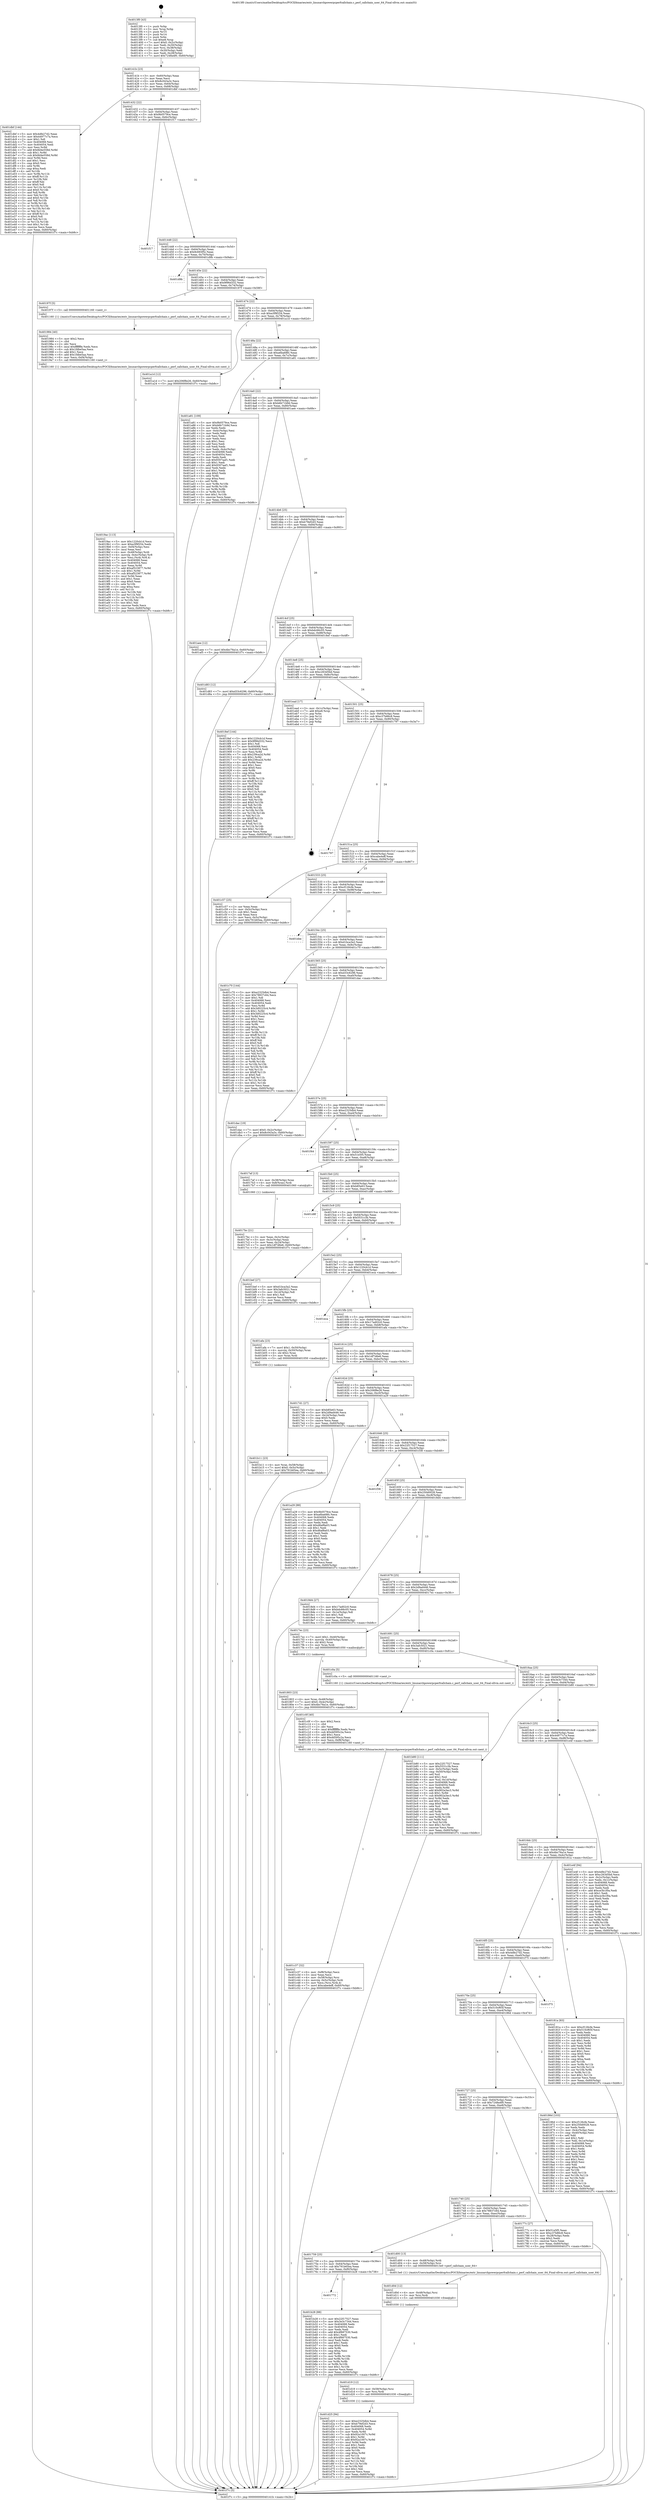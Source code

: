 digraph "0x4013f0" {
  label = "0x4013f0 (/mnt/c/Users/mathe/Desktop/tcc/POCII/binaries/extr_linuxarchpowerpcperfcallchain.c_perf_callchain_user_64_Final-ollvm.out::main(0))"
  labelloc = "t"
  node[shape=record]

  Entry [label="",width=0.3,height=0.3,shape=circle,fillcolor=black,style=filled]
  "0x40141b" [label="{
     0x40141b [23]\l
     | [instrs]\l
     &nbsp;&nbsp;0x40141b \<+3\>: mov -0x60(%rbp),%eax\l
     &nbsp;&nbsp;0x40141e \<+2\>: mov %eax,%ecx\l
     &nbsp;&nbsp;0x401420 \<+6\>: sub $0x8c043a3c,%ecx\l
     &nbsp;&nbsp;0x401426 \<+3\>: mov %eax,-0x64(%rbp)\l
     &nbsp;&nbsp;0x401429 \<+3\>: mov %ecx,-0x68(%rbp)\l
     &nbsp;&nbsp;0x40142c \<+6\>: je 0000000000401dbf \<main+0x9cf\>\l
  }"]
  "0x401dbf" [label="{
     0x401dbf [144]\l
     | [instrs]\l
     &nbsp;&nbsp;0x401dbf \<+5\>: mov $0x4dfe27d2,%eax\l
     &nbsp;&nbsp;0x401dc4 \<+5\>: mov $0x44977c7a,%ecx\l
     &nbsp;&nbsp;0x401dc9 \<+2\>: mov $0x1,%dl\l
     &nbsp;&nbsp;0x401dcb \<+7\>: mov 0x404068,%esi\l
     &nbsp;&nbsp;0x401dd2 \<+7\>: mov 0x404054,%edi\l
     &nbsp;&nbsp;0x401dd9 \<+3\>: mov %esi,%r8d\l
     &nbsp;&nbsp;0x401ddc \<+7\>: add $0x8d4e558d,%r8d\l
     &nbsp;&nbsp;0x401de3 \<+4\>: sub $0x1,%r8d\l
     &nbsp;&nbsp;0x401de7 \<+7\>: sub $0x8d4e558d,%r8d\l
     &nbsp;&nbsp;0x401dee \<+4\>: imul %r8d,%esi\l
     &nbsp;&nbsp;0x401df2 \<+3\>: and $0x1,%esi\l
     &nbsp;&nbsp;0x401df5 \<+3\>: cmp $0x0,%esi\l
     &nbsp;&nbsp;0x401df8 \<+4\>: sete %r9b\l
     &nbsp;&nbsp;0x401dfc \<+3\>: cmp $0xa,%edi\l
     &nbsp;&nbsp;0x401dff \<+4\>: setl %r10b\l
     &nbsp;&nbsp;0x401e03 \<+3\>: mov %r9b,%r11b\l
     &nbsp;&nbsp;0x401e06 \<+4\>: xor $0xff,%r11b\l
     &nbsp;&nbsp;0x401e0a \<+3\>: mov %r10b,%bl\l
     &nbsp;&nbsp;0x401e0d \<+3\>: xor $0xff,%bl\l
     &nbsp;&nbsp;0x401e10 \<+3\>: xor $0x0,%dl\l
     &nbsp;&nbsp;0x401e13 \<+3\>: mov %r11b,%r14b\l
     &nbsp;&nbsp;0x401e16 \<+4\>: and $0x0,%r14b\l
     &nbsp;&nbsp;0x401e1a \<+3\>: and %dl,%r9b\l
     &nbsp;&nbsp;0x401e1d \<+3\>: mov %bl,%r15b\l
     &nbsp;&nbsp;0x401e20 \<+4\>: and $0x0,%r15b\l
     &nbsp;&nbsp;0x401e24 \<+3\>: and %dl,%r10b\l
     &nbsp;&nbsp;0x401e27 \<+3\>: or %r9b,%r14b\l
     &nbsp;&nbsp;0x401e2a \<+3\>: or %r10b,%r15b\l
     &nbsp;&nbsp;0x401e2d \<+3\>: xor %r15b,%r14b\l
     &nbsp;&nbsp;0x401e30 \<+3\>: or %bl,%r11b\l
     &nbsp;&nbsp;0x401e33 \<+4\>: xor $0xff,%r11b\l
     &nbsp;&nbsp;0x401e37 \<+3\>: or $0x0,%dl\l
     &nbsp;&nbsp;0x401e3a \<+3\>: and %dl,%r11b\l
     &nbsp;&nbsp;0x401e3d \<+3\>: or %r11b,%r14b\l
     &nbsp;&nbsp;0x401e40 \<+4\>: test $0x1,%r14b\l
     &nbsp;&nbsp;0x401e44 \<+3\>: cmovne %ecx,%eax\l
     &nbsp;&nbsp;0x401e47 \<+3\>: mov %eax,-0x60(%rbp)\l
     &nbsp;&nbsp;0x401e4a \<+5\>: jmp 0000000000401f7c \<main+0xb8c\>\l
  }"]
  "0x401432" [label="{
     0x401432 [22]\l
     | [instrs]\l
     &nbsp;&nbsp;0x401432 \<+5\>: jmp 0000000000401437 \<main+0x47\>\l
     &nbsp;&nbsp;0x401437 \<+3\>: mov -0x64(%rbp),%eax\l
     &nbsp;&nbsp;0x40143a \<+5\>: sub $0x9b0579ce,%eax\l
     &nbsp;&nbsp;0x40143f \<+3\>: mov %eax,-0x6c(%rbp)\l
     &nbsp;&nbsp;0x401442 \<+6\>: je 0000000000401f17 \<main+0xb27\>\l
  }"]
  Exit [label="",width=0.3,height=0.3,shape=circle,fillcolor=black,style=filled,peripheries=2]
  "0x401f17" [label="{
     0x401f17\l
  }", style=dashed]
  "0x401448" [label="{
     0x401448 [22]\l
     | [instrs]\l
     &nbsp;&nbsp;0x401448 \<+5\>: jmp 000000000040144d \<main+0x5d\>\l
     &nbsp;&nbsp;0x40144d \<+3\>: mov -0x64(%rbp),%eax\l
     &nbsp;&nbsp;0x401450 \<+5\>: sub $0x9c693f5c,%eax\l
     &nbsp;&nbsp;0x401455 \<+3\>: mov %eax,-0x70(%rbp)\l
     &nbsp;&nbsp;0x401458 \<+6\>: je 0000000000401d9b \<main+0x9ab\>\l
  }"]
  "0x401d25" [label="{
     0x401d25 [94]\l
     | [instrs]\l
     &nbsp;&nbsp;0x401d25 \<+5\>: mov $0xe2325db4,%eax\l
     &nbsp;&nbsp;0x401d2a \<+5\>: mov $0xb79ef2d3,%ecx\l
     &nbsp;&nbsp;0x401d2f \<+7\>: mov 0x404068,%edx\l
     &nbsp;&nbsp;0x401d36 \<+8\>: mov 0x404054,%r8d\l
     &nbsp;&nbsp;0x401d3e \<+3\>: mov %edx,%r9d\l
     &nbsp;&nbsp;0x401d41 \<+7\>: sub $0x92a1007c,%r9d\l
     &nbsp;&nbsp;0x401d48 \<+4\>: sub $0x1,%r9d\l
     &nbsp;&nbsp;0x401d4c \<+7\>: add $0x92a1007c,%r9d\l
     &nbsp;&nbsp;0x401d53 \<+4\>: imul %r9d,%edx\l
     &nbsp;&nbsp;0x401d57 \<+3\>: and $0x1,%edx\l
     &nbsp;&nbsp;0x401d5a \<+3\>: cmp $0x0,%edx\l
     &nbsp;&nbsp;0x401d5d \<+4\>: sete %r10b\l
     &nbsp;&nbsp;0x401d61 \<+4\>: cmp $0xa,%r8d\l
     &nbsp;&nbsp;0x401d65 \<+4\>: setl %r11b\l
     &nbsp;&nbsp;0x401d69 \<+3\>: mov %r10b,%bl\l
     &nbsp;&nbsp;0x401d6c \<+3\>: and %r11b,%bl\l
     &nbsp;&nbsp;0x401d6f \<+3\>: xor %r11b,%r10b\l
     &nbsp;&nbsp;0x401d72 \<+3\>: or %r10b,%bl\l
     &nbsp;&nbsp;0x401d75 \<+3\>: test $0x1,%bl\l
     &nbsp;&nbsp;0x401d78 \<+3\>: cmovne %ecx,%eax\l
     &nbsp;&nbsp;0x401d7b \<+3\>: mov %eax,-0x60(%rbp)\l
     &nbsp;&nbsp;0x401d7e \<+5\>: jmp 0000000000401f7c \<main+0xb8c\>\l
  }"]
  "0x401d9b" [label="{
     0x401d9b\l
  }", style=dashed]
  "0x40145e" [label="{
     0x40145e [22]\l
     | [instrs]\l
     &nbsp;&nbsp;0x40145e \<+5\>: jmp 0000000000401463 \<main+0x73\>\l
     &nbsp;&nbsp;0x401463 \<+3\>: mov -0x64(%rbp),%eax\l
     &nbsp;&nbsp;0x401466 \<+5\>: sub $0x9f96d332,%eax\l
     &nbsp;&nbsp;0x40146b \<+3\>: mov %eax,-0x74(%rbp)\l
     &nbsp;&nbsp;0x40146e \<+6\>: je 000000000040197f \<main+0x58f\>\l
  }"]
  "0x401d19" [label="{
     0x401d19 [12]\l
     | [instrs]\l
     &nbsp;&nbsp;0x401d19 \<+4\>: mov -0x58(%rbp),%rsi\l
     &nbsp;&nbsp;0x401d1d \<+3\>: mov %rsi,%rdi\l
     &nbsp;&nbsp;0x401d20 \<+5\>: call 0000000000401030 \<free@plt\>\l
     | [calls]\l
     &nbsp;&nbsp;0x401030 \{1\} (unknown)\l
  }"]
  "0x40197f" [label="{
     0x40197f [5]\l
     | [instrs]\l
     &nbsp;&nbsp;0x40197f \<+5\>: call 0000000000401160 \<next_i\>\l
     | [calls]\l
     &nbsp;&nbsp;0x401160 \{1\} (/mnt/c/Users/mathe/Desktop/tcc/POCII/binaries/extr_linuxarchpowerpcperfcallchain.c_perf_callchain_user_64_Final-ollvm.out::next_i)\l
  }"]
  "0x401474" [label="{
     0x401474 [22]\l
     | [instrs]\l
     &nbsp;&nbsp;0x401474 \<+5\>: jmp 0000000000401479 \<main+0x89\>\l
     &nbsp;&nbsp;0x401479 \<+3\>: mov -0x64(%rbp),%eax\l
     &nbsp;&nbsp;0x40147c \<+5\>: sub $0xa3f9f254,%eax\l
     &nbsp;&nbsp;0x401481 \<+3\>: mov %eax,-0x78(%rbp)\l
     &nbsp;&nbsp;0x401484 \<+6\>: je 0000000000401a1d \<main+0x62d\>\l
  }"]
  "0x401d0d" [label="{
     0x401d0d [12]\l
     | [instrs]\l
     &nbsp;&nbsp;0x401d0d \<+4\>: mov -0x48(%rbp),%rsi\l
     &nbsp;&nbsp;0x401d11 \<+3\>: mov %rsi,%rdi\l
     &nbsp;&nbsp;0x401d14 \<+5\>: call 0000000000401030 \<free@plt\>\l
     | [calls]\l
     &nbsp;&nbsp;0x401030 \{1\} (unknown)\l
  }"]
  "0x401a1d" [label="{
     0x401a1d [12]\l
     | [instrs]\l
     &nbsp;&nbsp;0x401a1d \<+7\>: movl $0x206f8e26,-0x60(%rbp)\l
     &nbsp;&nbsp;0x401a24 \<+5\>: jmp 0000000000401f7c \<main+0xb8c\>\l
  }"]
  "0x40148a" [label="{
     0x40148a [22]\l
     | [instrs]\l
     &nbsp;&nbsp;0x40148a \<+5\>: jmp 000000000040148f \<main+0x9f\>\l
     &nbsp;&nbsp;0x40148f \<+3\>: mov -0x64(%rbp),%eax\l
     &nbsp;&nbsp;0x401492 \<+5\>: sub $0xa6ba68fc,%eax\l
     &nbsp;&nbsp;0x401497 \<+3\>: mov %eax,-0x7c(%rbp)\l
     &nbsp;&nbsp;0x40149a \<+6\>: je 0000000000401a81 \<main+0x691\>\l
  }"]
  "0x401c37" [label="{
     0x401c37 [32]\l
     | [instrs]\l
     &nbsp;&nbsp;0x401c37 \<+6\>: mov -0xf8(%rbp),%ecx\l
     &nbsp;&nbsp;0x401c3d \<+3\>: imul %eax,%ecx\l
     &nbsp;&nbsp;0x401c40 \<+4\>: mov -0x58(%rbp),%rsi\l
     &nbsp;&nbsp;0x401c44 \<+4\>: movslq -0x5c(%rbp),%rdi\l
     &nbsp;&nbsp;0x401c48 \<+3\>: mov %ecx,(%rsi,%rdi,4)\l
     &nbsp;&nbsp;0x401c4b \<+7\>: movl $0xcabe4eff,-0x60(%rbp)\l
     &nbsp;&nbsp;0x401c52 \<+5\>: jmp 0000000000401f7c \<main+0xb8c\>\l
  }"]
  "0x401a81" [label="{
     0x401a81 [109]\l
     | [instrs]\l
     &nbsp;&nbsp;0x401a81 \<+5\>: mov $0x9b0579ce,%eax\l
     &nbsp;&nbsp;0x401a86 \<+5\>: mov $0xb6b71b9d,%ecx\l
     &nbsp;&nbsp;0x401a8b \<+2\>: xor %edx,%edx\l
     &nbsp;&nbsp;0x401a8d \<+3\>: mov -0x4c(%rbp),%esi\l
     &nbsp;&nbsp;0x401a90 \<+2\>: mov %edx,%edi\l
     &nbsp;&nbsp;0x401a92 \<+2\>: sub %esi,%edi\l
     &nbsp;&nbsp;0x401a94 \<+2\>: mov %edx,%esi\l
     &nbsp;&nbsp;0x401a96 \<+3\>: sub $0x1,%esi\l
     &nbsp;&nbsp;0x401a99 \<+2\>: add %esi,%edi\l
     &nbsp;&nbsp;0x401a9b \<+2\>: sub %edi,%edx\l
     &nbsp;&nbsp;0x401a9d \<+3\>: mov %edx,-0x4c(%rbp)\l
     &nbsp;&nbsp;0x401aa0 \<+7\>: mov 0x404068,%edx\l
     &nbsp;&nbsp;0x401aa7 \<+7\>: mov 0x404054,%esi\l
     &nbsp;&nbsp;0x401aae \<+2\>: mov %edx,%edi\l
     &nbsp;&nbsp;0x401ab0 \<+6\>: sub $0x9307aaf1,%edi\l
     &nbsp;&nbsp;0x401ab6 \<+3\>: sub $0x1,%edi\l
     &nbsp;&nbsp;0x401ab9 \<+6\>: add $0x9307aaf1,%edi\l
     &nbsp;&nbsp;0x401abf \<+3\>: imul %edi,%edx\l
     &nbsp;&nbsp;0x401ac2 \<+3\>: and $0x1,%edx\l
     &nbsp;&nbsp;0x401ac5 \<+3\>: cmp $0x0,%edx\l
     &nbsp;&nbsp;0x401ac8 \<+4\>: sete %r8b\l
     &nbsp;&nbsp;0x401acc \<+3\>: cmp $0xa,%esi\l
     &nbsp;&nbsp;0x401acf \<+4\>: setl %r9b\l
     &nbsp;&nbsp;0x401ad3 \<+3\>: mov %r8b,%r10b\l
     &nbsp;&nbsp;0x401ad6 \<+3\>: and %r9b,%r10b\l
     &nbsp;&nbsp;0x401ad9 \<+3\>: xor %r9b,%r8b\l
     &nbsp;&nbsp;0x401adc \<+3\>: or %r8b,%r10b\l
     &nbsp;&nbsp;0x401adf \<+4\>: test $0x1,%r10b\l
     &nbsp;&nbsp;0x401ae3 \<+3\>: cmovne %ecx,%eax\l
     &nbsp;&nbsp;0x401ae6 \<+3\>: mov %eax,-0x60(%rbp)\l
     &nbsp;&nbsp;0x401ae9 \<+5\>: jmp 0000000000401f7c \<main+0xb8c\>\l
  }"]
  "0x4014a0" [label="{
     0x4014a0 [22]\l
     | [instrs]\l
     &nbsp;&nbsp;0x4014a0 \<+5\>: jmp 00000000004014a5 \<main+0xb5\>\l
     &nbsp;&nbsp;0x4014a5 \<+3\>: mov -0x64(%rbp),%eax\l
     &nbsp;&nbsp;0x4014a8 \<+5\>: sub $0xb6b71b9d,%eax\l
     &nbsp;&nbsp;0x4014ad \<+3\>: mov %eax,-0x80(%rbp)\l
     &nbsp;&nbsp;0x4014b0 \<+6\>: je 0000000000401aee \<main+0x6fe\>\l
  }"]
  "0x401c0f" [label="{
     0x401c0f [40]\l
     | [instrs]\l
     &nbsp;&nbsp;0x401c0f \<+5\>: mov $0x2,%ecx\l
     &nbsp;&nbsp;0x401c14 \<+1\>: cltd\l
     &nbsp;&nbsp;0x401c15 \<+2\>: idiv %ecx\l
     &nbsp;&nbsp;0x401c17 \<+6\>: imul $0xfffffffe,%edx,%ecx\l
     &nbsp;&nbsp;0x401c1d \<+6\>: sub $0xdd595c2a,%ecx\l
     &nbsp;&nbsp;0x401c23 \<+3\>: add $0x1,%ecx\l
     &nbsp;&nbsp;0x401c26 \<+6\>: add $0xdd595c2a,%ecx\l
     &nbsp;&nbsp;0x401c2c \<+6\>: mov %ecx,-0xf8(%rbp)\l
     &nbsp;&nbsp;0x401c32 \<+5\>: call 0000000000401160 \<next_i\>\l
     | [calls]\l
     &nbsp;&nbsp;0x401160 \{1\} (/mnt/c/Users/mathe/Desktop/tcc/POCII/binaries/extr_linuxarchpowerpcperfcallchain.c_perf_callchain_user_64_Final-ollvm.out::next_i)\l
  }"]
  "0x401aee" [label="{
     0x401aee [12]\l
     | [instrs]\l
     &nbsp;&nbsp;0x401aee \<+7\>: movl $0x4bc76a1e,-0x60(%rbp)\l
     &nbsp;&nbsp;0x401af5 \<+5\>: jmp 0000000000401f7c \<main+0xb8c\>\l
  }"]
  "0x4014b6" [label="{
     0x4014b6 [25]\l
     | [instrs]\l
     &nbsp;&nbsp;0x4014b6 \<+5\>: jmp 00000000004014bb \<main+0xcb\>\l
     &nbsp;&nbsp;0x4014bb \<+3\>: mov -0x64(%rbp),%eax\l
     &nbsp;&nbsp;0x4014be \<+5\>: sub $0xb79ef2d3,%eax\l
     &nbsp;&nbsp;0x4014c3 \<+6\>: mov %eax,-0x84(%rbp)\l
     &nbsp;&nbsp;0x4014c9 \<+6\>: je 0000000000401d83 \<main+0x993\>\l
  }"]
  "0x401772" [label="{
     0x401772\l
  }", style=dashed]
  "0x401d83" [label="{
     0x401d83 [12]\l
     | [instrs]\l
     &nbsp;&nbsp;0x401d83 \<+7\>: movl $0xd33c6296,-0x60(%rbp)\l
     &nbsp;&nbsp;0x401d8a \<+5\>: jmp 0000000000401f7c \<main+0xb8c\>\l
  }"]
  "0x4014cf" [label="{
     0x4014cf [25]\l
     | [instrs]\l
     &nbsp;&nbsp;0x4014cf \<+5\>: jmp 00000000004014d4 \<main+0xe4\>\l
     &nbsp;&nbsp;0x4014d4 \<+3\>: mov -0x64(%rbp),%eax\l
     &nbsp;&nbsp;0x4014d7 \<+5\>: sub $0xbdc66c05,%eax\l
     &nbsp;&nbsp;0x4014dc \<+6\>: mov %eax,-0x88(%rbp)\l
     &nbsp;&nbsp;0x4014e2 \<+6\>: je 00000000004018ef \<main+0x4ff\>\l
  }"]
  "0x401b28" [label="{
     0x401b28 [88]\l
     | [instrs]\l
     &nbsp;&nbsp;0x401b28 \<+5\>: mov $0x22f17527,%eax\l
     &nbsp;&nbsp;0x401b2d \<+5\>: mov $0x3e3c7344,%ecx\l
     &nbsp;&nbsp;0x401b32 \<+7\>: mov 0x404068,%edx\l
     &nbsp;&nbsp;0x401b39 \<+7\>: mov 0x404054,%esi\l
     &nbsp;&nbsp;0x401b40 \<+2\>: mov %edx,%edi\l
     &nbsp;&nbsp;0x401b42 \<+6\>: add $0x4f687530,%edi\l
     &nbsp;&nbsp;0x401b48 \<+3\>: sub $0x1,%edi\l
     &nbsp;&nbsp;0x401b4b \<+6\>: sub $0x4f687530,%edi\l
     &nbsp;&nbsp;0x401b51 \<+3\>: imul %edi,%edx\l
     &nbsp;&nbsp;0x401b54 \<+3\>: and $0x1,%edx\l
     &nbsp;&nbsp;0x401b57 \<+3\>: cmp $0x0,%edx\l
     &nbsp;&nbsp;0x401b5a \<+4\>: sete %r8b\l
     &nbsp;&nbsp;0x401b5e \<+3\>: cmp $0xa,%esi\l
     &nbsp;&nbsp;0x401b61 \<+4\>: setl %r9b\l
     &nbsp;&nbsp;0x401b65 \<+3\>: mov %r8b,%r10b\l
     &nbsp;&nbsp;0x401b68 \<+3\>: and %r9b,%r10b\l
     &nbsp;&nbsp;0x401b6b \<+3\>: xor %r9b,%r8b\l
     &nbsp;&nbsp;0x401b6e \<+3\>: or %r8b,%r10b\l
     &nbsp;&nbsp;0x401b71 \<+4\>: test $0x1,%r10b\l
     &nbsp;&nbsp;0x401b75 \<+3\>: cmovne %ecx,%eax\l
     &nbsp;&nbsp;0x401b78 \<+3\>: mov %eax,-0x60(%rbp)\l
     &nbsp;&nbsp;0x401b7b \<+5\>: jmp 0000000000401f7c \<main+0xb8c\>\l
  }"]
  "0x4018ef" [label="{
     0x4018ef [144]\l
     | [instrs]\l
     &nbsp;&nbsp;0x4018ef \<+5\>: mov $0x1220cb1d,%eax\l
     &nbsp;&nbsp;0x4018f4 \<+5\>: mov $0x9f96d332,%ecx\l
     &nbsp;&nbsp;0x4018f9 \<+2\>: mov $0x1,%dl\l
     &nbsp;&nbsp;0x4018fb \<+7\>: mov 0x404068,%esi\l
     &nbsp;&nbsp;0x401902 \<+7\>: mov 0x404054,%edi\l
     &nbsp;&nbsp;0x401909 \<+3\>: mov %esi,%r8d\l
     &nbsp;&nbsp;0x40190c \<+7\>: sub $0x239ca2d,%r8d\l
     &nbsp;&nbsp;0x401913 \<+4\>: sub $0x1,%r8d\l
     &nbsp;&nbsp;0x401917 \<+7\>: add $0x239ca2d,%r8d\l
     &nbsp;&nbsp;0x40191e \<+4\>: imul %r8d,%esi\l
     &nbsp;&nbsp;0x401922 \<+3\>: and $0x1,%esi\l
     &nbsp;&nbsp;0x401925 \<+3\>: cmp $0x0,%esi\l
     &nbsp;&nbsp;0x401928 \<+4\>: sete %r9b\l
     &nbsp;&nbsp;0x40192c \<+3\>: cmp $0xa,%edi\l
     &nbsp;&nbsp;0x40192f \<+4\>: setl %r10b\l
     &nbsp;&nbsp;0x401933 \<+3\>: mov %r9b,%r11b\l
     &nbsp;&nbsp;0x401936 \<+4\>: xor $0xff,%r11b\l
     &nbsp;&nbsp;0x40193a \<+3\>: mov %r10b,%bl\l
     &nbsp;&nbsp;0x40193d \<+3\>: xor $0xff,%bl\l
     &nbsp;&nbsp;0x401940 \<+3\>: xor $0x0,%dl\l
     &nbsp;&nbsp;0x401943 \<+3\>: mov %r11b,%r14b\l
     &nbsp;&nbsp;0x401946 \<+4\>: and $0x0,%r14b\l
     &nbsp;&nbsp;0x40194a \<+3\>: and %dl,%r9b\l
     &nbsp;&nbsp;0x40194d \<+3\>: mov %bl,%r15b\l
     &nbsp;&nbsp;0x401950 \<+4\>: and $0x0,%r15b\l
     &nbsp;&nbsp;0x401954 \<+3\>: and %dl,%r10b\l
     &nbsp;&nbsp;0x401957 \<+3\>: or %r9b,%r14b\l
     &nbsp;&nbsp;0x40195a \<+3\>: or %r10b,%r15b\l
     &nbsp;&nbsp;0x40195d \<+3\>: xor %r15b,%r14b\l
     &nbsp;&nbsp;0x401960 \<+3\>: or %bl,%r11b\l
     &nbsp;&nbsp;0x401963 \<+4\>: xor $0xff,%r11b\l
     &nbsp;&nbsp;0x401967 \<+3\>: or $0x0,%dl\l
     &nbsp;&nbsp;0x40196a \<+3\>: and %dl,%r11b\l
     &nbsp;&nbsp;0x40196d \<+3\>: or %r11b,%r14b\l
     &nbsp;&nbsp;0x401970 \<+4\>: test $0x1,%r14b\l
     &nbsp;&nbsp;0x401974 \<+3\>: cmovne %ecx,%eax\l
     &nbsp;&nbsp;0x401977 \<+3\>: mov %eax,-0x60(%rbp)\l
     &nbsp;&nbsp;0x40197a \<+5\>: jmp 0000000000401f7c \<main+0xb8c\>\l
  }"]
  "0x4014e8" [label="{
     0x4014e8 [25]\l
     | [instrs]\l
     &nbsp;&nbsp;0x4014e8 \<+5\>: jmp 00000000004014ed \<main+0xfd\>\l
     &nbsp;&nbsp;0x4014ed \<+3\>: mov -0x64(%rbp),%eax\l
     &nbsp;&nbsp;0x4014f0 \<+5\>: sub $0xc263d5bd,%eax\l
     &nbsp;&nbsp;0x4014f5 \<+6\>: mov %eax,-0x8c(%rbp)\l
     &nbsp;&nbsp;0x4014fb \<+6\>: je 0000000000401ead \<main+0xabd\>\l
  }"]
  "0x401759" [label="{
     0x401759 [25]\l
     | [instrs]\l
     &nbsp;&nbsp;0x401759 \<+5\>: jmp 000000000040175e \<main+0x36e\>\l
     &nbsp;&nbsp;0x40175e \<+3\>: mov -0x64(%rbp),%eax\l
     &nbsp;&nbsp;0x401761 \<+5\>: sub $0x791b65ea,%eax\l
     &nbsp;&nbsp;0x401766 \<+6\>: mov %eax,-0xf0(%rbp)\l
     &nbsp;&nbsp;0x40176c \<+6\>: je 0000000000401b28 \<main+0x738\>\l
  }"]
  "0x401ead" [label="{
     0x401ead [17]\l
     | [instrs]\l
     &nbsp;&nbsp;0x401ead \<+3\>: mov -0x1c(%rbp),%eax\l
     &nbsp;&nbsp;0x401eb0 \<+7\>: add $0xe8,%rsp\l
     &nbsp;&nbsp;0x401eb7 \<+1\>: pop %rbx\l
     &nbsp;&nbsp;0x401eb8 \<+2\>: pop %r14\l
     &nbsp;&nbsp;0x401eba \<+2\>: pop %r15\l
     &nbsp;&nbsp;0x401ebc \<+1\>: pop %rbp\l
     &nbsp;&nbsp;0x401ebd \<+1\>: ret\l
  }"]
  "0x401501" [label="{
     0x401501 [25]\l
     | [instrs]\l
     &nbsp;&nbsp;0x401501 \<+5\>: jmp 0000000000401506 \<main+0x116\>\l
     &nbsp;&nbsp;0x401506 \<+3\>: mov -0x64(%rbp),%eax\l
     &nbsp;&nbsp;0x401509 \<+5\>: sub $0xc37b86c8,%eax\l
     &nbsp;&nbsp;0x40150e \<+6\>: mov %eax,-0x90(%rbp)\l
     &nbsp;&nbsp;0x401514 \<+6\>: je 0000000000401797 \<main+0x3a7\>\l
  }"]
  "0x401d00" [label="{
     0x401d00 [13]\l
     | [instrs]\l
     &nbsp;&nbsp;0x401d00 \<+4\>: mov -0x48(%rbp),%rdi\l
     &nbsp;&nbsp;0x401d04 \<+4\>: mov -0x58(%rbp),%rsi\l
     &nbsp;&nbsp;0x401d08 \<+5\>: call 00000000004013e0 \<perf_callchain_user_64\>\l
     | [calls]\l
     &nbsp;&nbsp;0x4013e0 \{1\} (/mnt/c/Users/mathe/Desktop/tcc/POCII/binaries/extr_linuxarchpowerpcperfcallchain.c_perf_callchain_user_64_Final-ollvm.out::perf_callchain_user_64)\l
  }"]
  "0x401797" [label="{
     0x401797\l
  }", style=dashed]
  "0x40151a" [label="{
     0x40151a [25]\l
     | [instrs]\l
     &nbsp;&nbsp;0x40151a \<+5\>: jmp 000000000040151f \<main+0x12f\>\l
     &nbsp;&nbsp;0x40151f \<+3\>: mov -0x64(%rbp),%eax\l
     &nbsp;&nbsp;0x401522 \<+5\>: sub $0xcabe4eff,%eax\l
     &nbsp;&nbsp;0x401527 \<+6\>: mov %eax,-0x94(%rbp)\l
     &nbsp;&nbsp;0x40152d \<+6\>: je 0000000000401c57 \<main+0x867\>\l
  }"]
  "0x401b11" [label="{
     0x401b11 [23]\l
     | [instrs]\l
     &nbsp;&nbsp;0x401b11 \<+4\>: mov %rax,-0x58(%rbp)\l
     &nbsp;&nbsp;0x401b15 \<+7\>: movl $0x0,-0x5c(%rbp)\l
     &nbsp;&nbsp;0x401b1c \<+7\>: movl $0x791b65ea,-0x60(%rbp)\l
     &nbsp;&nbsp;0x401b23 \<+5\>: jmp 0000000000401f7c \<main+0xb8c\>\l
  }"]
  "0x401c57" [label="{
     0x401c57 [25]\l
     | [instrs]\l
     &nbsp;&nbsp;0x401c57 \<+2\>: xor %eax,%eax\l
     &nbsp;&nbsp;0x401c59 \<+3\>: mov -0x5c(%rbp),%ecx\l
     &nbsp;&nbsp;0x401c5c \<+3\>: sub $0x1,%eax\l
     &nbsp;&nbsp;0x401c5f \<+2\>: sub %eax,%ecx\l
     &nbsp;&nbsp;0x401c61 \<+3\>: mov %ecx,-0x5c(%rbp)\l
     &nbsp;&nbsp;0x401c64 \<+7\>: movl $0x791b65ea,-0x60(%rbp)\l
     &nbsp;&nbsp;0x401c6b \<+5\>: jmp 0000000000401f7c \<main+0xb8c\>\l
  }"]
  "0x401533" [label="{
     0x401533 [25]\l
     | [instrs]\l
     &nbsp;&nbsp;0x401533 \<+5\>: jmp 0000000000401538 \<main+0x148\>\l
     &nbsp;&nbsp;0x401538 \<+3\>: mov -0x64(%rbp),%eax\l
     &nbsp;&nbsp;0x40153b \<+5\>: sub $0xcf126cfe,%eax\l
     &nbsp;&nbsp;0x401540 \<+6\>: mov %eax,-0x98(%rbp)\l
     &nbsp;&nbsp;0x401546 \<+6\>: je 0000000000401ebe \<main+0xace\>\l
  }"]
  "0x4019ac" [label="{
     0x4019ac [113]\l
     | [instrs]\l
     &nbsp;&nbsp;0x4019ac \<+5\>: mov $0x1220cb1d,%ecx\l
     &nbsp;&nbsp;0x4019b1 \<+5\>: mov $0xa3f9f254,%edx\l
     &nbsp;&nbsp;0x4019b6 \<+6\>: mov -0xf4(%rbp),%esi\l
     &nbsp;&nbsp;0x4019bc \<+3\>: imul %eax,%esi\l
     &nbsp;&nbsp;0x4019bf \<+4\>: mov -0x48(%rbp),%rdi\l
     &nbsp;&nbsp;0x4019c3 \<+4\>: movslq -0x4c(%rbp),%r8\l
     &nbsp;&nbsp;0x4019c7 \<+4\>: mov %esi,(%rdi,%r8,4)\l
     &nbsp;&nbsp;0x4019cb \<+7\>: mov 0x404068,%eax\l
     &nbsp;&nbsp;0x4019d2 \<+7\>: mov 0x404054,%esi\l
     &nbsp;&nbsp;0x4019d9 \<+3\>: mov %eax,%r9d\l
     &nbsp;&nbsp;0x4019dc \<+7\>: add $0xaf523877,%r9d\l
     &nbsp;&nbsp;0x4019e3 \<+4\>: sub $0x1,%r9d\l
     &nbsp;&nbsp;0x4019e7 \<+7\>: sub $0xaf523877,%r9d\l
     &nbsp;&nbsp;0x4019ee \<+4\>: imul %r9d,%eax\l
     &nbsp;&nbsp;0x4019f2 \<+3\>: and $0x1,%eax\l
     &nbsp;&nbsp;0x4019f5 \<+3\>: cmp $0x0,%eax\l
     &nbsp;&nbsp;0x4019f8 \<+4\>: sete %r10b\l
     &nbsp;&nbsp;0x4019fc \<+3\>: cmp $0xa,%esi\l
     &nbsp;&nbsp;0x4019ff \<+4\>: setl %r11b\l
     &nbsp;&nbsp;0x401a03 \<+3\>: mov %r10b,%bl\l
     &nbsp;&nbsp;0x401a06 \<+3\>: and %r11b,%bl\l
     &nbsp;&nbsp;0x401a09 \<+3\>: xor %r11b,%r10b\l
     &nbsp;&nbsp;0x401a0c \<+3\>: or %r10b,%bl\l
     &nbsp;&nbsp;0x401a0f \<+3\>: test $0x1,%bl\l
     &nbsp;&nbsp;0x401a12 \<+3\>: cmovne %edx,%ecx\l
     &nbsp;&nbsp;0x401a15 \<+3\>: mov %ecx,-0x60(%rbp)\l
     &nbsp;&nbsp;0x401a18 \<+5\>: jmp 0000000000401f7c \<main+0xb8c\>\l
  }"]
  "0x401ebe" [label="{
     0x401ebe\l
  }", style=dashed]
  "0x40154c" [label="{
     0x40154c [25]\l
     | [instrs]\l
     &nbsp;&nbsp;0x40154c \<+5\>: jmp 0000000000401551 \<main+0x161\>\l
     &nbsp;&nbsp;0x401551 \<+3\>: mov -0x64(%rbp),%eax\l
     &nbsp;&nbsp;0x401554 \<+5\>: sub $0xd1bca3a2,%eax\l
     &nbsp;&nbsp;0x401559 \<+6\>: mov %eax,-0x9c(%rbp)\l
     &nbsp;&nbsp;0x40155f \<+6\>: je 0000000000401c70 \<main+0x880\>\l
  }"]
  "0x401984" [label="{
     0x401984 [40]\l
     | [instrs]\l
     &nbsp;&nbsp;0x401984 \<+5\>: mov $0x2,%ecx\l
     &nbsp;&nbsp;0x401989 \<+1\>: cltd\l
     &nbsp;&nbsp;0x40198a \<+2\>: idiv %ecx\l
     &nbsp;&nbsp;0x40198c \<+6\>: imul $0xfffffffe,%edx,%ecx\l
     &nbsp;&nbsp;0x401992 \<+6\>: sub $0x1fdbe5aa,%ecx\l
     &nbsp;&nbsp;0x401998 \<+3\>: add $0x1,%ecx\l
     &nbsp;&nbsp;0x40199b \<+6\>: add $0x1fdbe5aa,%ecx\l
     &nbsp;&nbsp;0x4019a1 \<+6\>: mov %ecx,-0xf4(%rbp)\l
     &nbsp;&nbsp;0x4019a7 \<+5\>: call 0000000000401160 \<next_i\>\l
     | [calls]\l
     &nbsp;&nbsp;0x401160 \{1\} (/mnt/c/Users/mathe/Desktop/tcc/POCII/binaries/extr_linuxarchpowerpcperfcallchain.c_perf_callchain_user_64_Final-ollvm.out::next_i)\l
  }"]
  "0x401c70" [label="{
     0x401c70 [144]\l
     | [instrs]\l
     &nbsp;&nbsp;0x401c70 \<+5\>: mov $0xe2325db4,%eax\l
     &nbsp;&nbsp;0x401c75 \<+5\>: mov $0x78837c64,%ecx\l
     &nbsp;&nbsp;0x401c7a \<+2\>: mov $0x1,%dl\l
     &nbsp;&nbsp;0x401c7c \<+7\>: mov 0x404068,%esi\l
     &nbsp;&nbsp;0x401c83 \<+7\>: mov 0x404054,%edi\l
     &nbsp;&nbsp;0x401c8a \<+3\>: mov %esi,%r8d\l
     &nbsp;&nbsp;0x401c8d \<+7\>: add $0x3d0225c4,%r8d\l
     &nbsp;&nbsp;0x401c94 \<+4\>: sub $0x1,%r8d\l
     &nbsp;&nbsp;0x401c98 \<+7\>: sub $0x3d0225c4,%r8d\l
     &nbsp;&nbsp;0x401c9f \<+4\>: imul %r8d,%esi\l
     &nbsp;&nbsp;0x401ca3 \<+3\>: and $0x1,%esi\l
     &nbsp;&nbsp;0x401ca6 \<+3\>: cmp $0x0,%esi\l
     &nbsp;&nbsp;0x401ca9 \<+4\>: sete %r9b\l
     &nbsp;&nbsp;0x401cad \<+3\>: cmp $0xa,%edi\l
     &nbsp;&nbsp;0x401cb0 \<+4\>: setl %r10b\l
     &nbsp;&nbsp;0x401cb4 \<+3\>: mov %r9b,%r11b\l
     &nbsp;&nbsp;0x401cb7 \<+4\>: xor $0xff,%r11b\l
     &nbsp;&nbsp;0x401cbb \<+3\>: mov %r10b,%bl\l
     &nbsp;&nbsp;0x401cbe \<+3\>: xor $0xff,%bl\l
     &nbsp;&nbsp;0x401cc1 \<+3\>: xor $0x0,%dl\l
     &nbsp;&nbsp;0x401cc4 \<+3\>: mov %r11b,%r14b\l
     &nbsp;&nbsp;0x401cc7 \<+4\>: and $0x0,%r14b\l
     &nbsp;&nbsp;0x401ccb \<+3\>: and %dl,%r9b\l
     &nbsp;&nbsp;0x401cce \<+3\>: mov %bl,%r15b\l
     &nbsp;&nbsp;0x401cd1 \<+4\>: and $0x0,%r15b\l
     &nbsp;&nbsp;0x401cd5 \<+3\>: and %dl,%r10b\l
     &nbsp;&nbsp;0x401cd8 \<+3\>: or %r9b,%r14b\l
     &nbsp;&nbsp;0x401cdb \<+3\>: or %r10b,%r15b\l
     &nbsp;&nbsp;0x401cde \<+3\>: xor %r15b,%r14b\l
     &nbsp;&nbsp;0x401ce1 \<+3\>: or %bl,%r11b\l
     &nbsp;&nbsp;0x401ce4 \<+4\>: xor $0xff,%r11b\l
     &nbsp;&nbsp;0x401ce8 \<+3\>: or $0x0,%dl\l
     &nbsp;&nbsp;0x401ceb \<+3\>: and %dl,%r11b\l
     &nbsp;&nbsp;0x401cee \<+3\>: or %r11b,%r14b\l
     &nbsp;&nbsp;0x401cf1 \<+4\>: test $0x1,%r14b\l
     &nbsp;&nbsp;0x401cf5 \<+3\>: cmovne %ecx,%eax\l
     &nbsp;&nbsp;0x401cf8 \<+3\>: mov %eax,-0x60(%rbp)\l
     &nbsp;&nbsp;0x401cfb \<+5\>: jmp 0000000000401f7c \<main+0xb8c\>\l
  }"]
  "0x401565" [label="{
     0x401565 [25]\l
     | [instrs]\l
     &nbsp;&nbsp;0x401565 \<+5\>: jmp 000000000040156a \<main+0x17a\>\l
     &nbsp;&nbsp;0x40156a \<+3\>: mov -0x64(%rbp),%eax\l
     &nbsp;&nbsp;0x40156d \<+5\>: sub $0xd33c6296,%eax\l
     &nbsp;&nbsp;0x401572 \<+6\>: mov %eax,-0xa0(%rbp)\l
     &nbsp;&nbsp;0x401578 \<+6\>: je 0000000000401dac \<main+0x9bc\>\l
  }"]
  "0x401803" [label="{
     0x401803 [23]\l
     | [instrs]\l
     &nbsp;&nbsp;0x401803 \<+4\>: mov %rax,-0x48(%rbp)\l
     &nbsp;&nbsp;0x401807 \<+7\>: movl $0x0,-0x4c(%rbp)\l
     &nbsp;&nbsp;0x40180e \<+7\>: movl $0x4bc76a1e,-0x60(%rbp)\l
     &nbsp;&nbsp;0x401815 \<+5\>: jmp 0000000000401f7c \<main+0xb8c\>\l
  }"]
  "0x401dac" [label="{
     0x401dac [19]\l
     | [instrs]\l
     &nbsp;&nbsp;0x401dac \<+7\>: movl $0x0,-0x2c(%rbp)\l
     &nbsp;&nbsp;0x401db3 \<+7\>: movl $0x8c043a3c,-0x60(%rbp)\l
     &nbsp;&nbsp;0x401dba \<+5\>: jmp 0000000000401f7c \<main+0xb8c\>\l
  }"]
  "0x40157e" [label="{
     0x40157e [25]\l
     | [instrs]\l
     &nbsp;&nbsp;0x40157e \<+5\>: jmp 0000000000401583 \<main+0x193\>\l
     &nbsp;&nbsp;0x401583 \<+3\>: mov -0x64(%rbp),%eax\l
     &nbsp;&nbsp;0x401586 \<+5\>: sub $0xe2325db4,%eax\l
     &nbsp;&nbsp;0x40158b \<+6\>: mov %eax,-0xa4(%rbp)\l
     &nbsp;&nbsp;0x401591 \<+6\>: je 0000000000401f44 \<main+0xb54\>\l
  }"]
  "0x4017bc" [label="{
     0x4017bc [21]\l
     | [instrs]\l
     &nbsp;&nbsp;0x4017bc \<+3\>: mov %eax,-0x3c(%rbp)\l
     &nbsp;&nbsp;0x4017bf \<+3\>: mov -0x3c(%rbp),%eax\l
     &nbsp;&nbsp;0x4017c2 \<+3\>: mov %eax,-0x24(%rbp)\l
     &nbsp;&nbsp;0x4017c5 \<+7\>: movl $0x1df7d6e6,-0x60(%rbp)\l
     &nbsp;&nbsp;0x4017cc \<+5\>: jmp 0000000000401f7c \<main+0xb8c\>\l
  }"]
  "0x401f44" [label="{
     0x401f44\l
  }", style=dashed]
  "0x401597" [label="{
     0x401597 [25]\l
     | [instrs]\l
     &nbsp;&nbsp;0x401597 \<+5\>: jmp 000000000040159c \<main+0x1ac\>\l
     &nbsp;&nbsp;0x40159c \<+3\>: mov -0x64(%rbp),%eax\l
     &nbsp;&nbsp;0x40159f \<+5\>: sub $0x51e5f5,%eax\l
     &nbsp;&nbsp;0x4015a4 \<+6\>: mov %eax,-0xa8(%rbp)\l
     &nbsp;&nbsp;0x4015aa \<+6\>: je 00000000004017af \<main+0x3bf\>\l
  }"]
  "0x4013f0" [label="{
     0x4013f0 [43]\l
     | [instrs]\l
     &nbsp;&nbsp;0x4013f0 \<+1\>: push %rbp\l
     &nbsp;&nbsp;0x4013f1 \<+3\>: mov %rsp,%rbp\l
     &nbsp;&nbsp;0x4013f4 \<+2\>: push %r15\l
     &nbsp;&nbsp;0x4013f6 \<+2\>: push %r14\l
     &nbsp;&nbsp;0x4013f8 \<+1\>: push %rbx\l
     &nbsp;&nbsp;0x4013f9 \<+7\>: sub $0xe8,%rsp\l
     &nbsp;&nbsp;0x401400 \<+7\>: movl $0x0,-0x2c(%rbp)\l
     &nbsp;&nbsp;0x401407 \<+3\>: mov %edi,-0x30(%rbp)\l
     &nbsp;&nbsp;0x40140a \<+4\>: mov %rsi,-0x38(%rbp)\l
     &nbsp;&nbsp;0x40140e \<+3\>: mov -0x30(%rbp),%edi\l
     &nbsp;&nbsp;0x401411 \<+3\>: mov %edi,-0x28(%rbp)\l
     &nbsp;&nbsp;0x401414 \<+7\>: movl $0x7248a4f0,-0x60(%rbp)\l
  }"]
  "0x4017af" [label="{
     0x4017af [13]\l
     | [instrs]\l
     &nbsp;&nbsp;0x4017af \<+4\>: mov -0x38(%rbp),%rax\l
     &nbsp;&nbsp;0x4017b3 \<+4\>: mov 0x8(%rax),%rdi\l
     &nbsp;&nbsp;0x4017b7 \<+5\>: call 0000000000401060 \<atoi@plt\>\l
     | [calls]\l
     &nbsp;&nbsp;0x401060 \{1\} (unknown)\l
  }"]
  "0x4015b0" [label="{
     0x4015b0 [25]\l
     | [instrs]\l
     &nbsp;&nbsp;0x4015b0 \<+5\>: jmp 00000000004015b5 \<main+0x1c5\>\l
     &nbsp;&nbsp;0x4015b5 \<+3\>: mov -0x64(%rbp),%eax\l
     &nbsp;&nbsp;0x4015b8 \<+5\>: sub $0xb85e63,%eax\l
     &nbsp;&nbsp;0x4015bd \<+6\>: mov %eax,-0xac(%rbp)\l
     &nbsp;&nbsp;0x4015c3 \<+6\>: je 0000000000401d8f \<main+0x99f\>\l
  }"]
  "0x401f7c" [label="{
     0x401f7c [5]\l
     | [instrs]\l
     &nbsp;&nbsp;0x401f7c \<+5\>: jmp 000000000040141b \<main+0x2b\>\l
  }"]
  "0x401d8f" [label="{
     0x401d8f\l
  }", style=dashed]
  "0x4015c9" [label="{
     0x4015c9 [25]\l
     | [instrs]\l
     &nbsp;&nbsp;0x4015c9 \<+5\>: jmp 00000000004015ce \<main+0x1de\>\l
     &nbsp;&nbsp;0x4015ce \<+3\>: mov -0x64(%rbp),%eax\l
     &nbsp;&nbsp;0x4015d1 \<+5\>: sub $0x5531c3b,%eax\l
     &nbsp;&nbsp;0x4015d6 \<+6\>: mov %eax,-0xb0(%rbp)\l
     &nbsp;&nbsp;0x4015dc \<+6\>: je 0000000000401bef \<main+0x7ff\>\l
  }"]
  "0x401740" [label="{
     0x401740 [25]\l
     | [instrs]\l
     &nbsp;&nbsp;0x401740 \<+5\>: jmp 0000000000401745 \<main+0x355\>\l
     &nbsp;&nbsp;0x401745 \<+3\>: mov -0x64(%rbp),%eax\l
     &nbsp;&nbsp;0x401748 \<+5\>: sub $0x78837c64,%eax\l
     &nbsp;&nbsp;0x40174d \<+6\>: mov %eax,-0xec(%rbp)\l
     &nbsp;&nbsp;0x401753 \<+6\>: je 0000000000401d00 \<main+0x910\>\l
  }"]
  "0x401bef" [label="{
     0x401bef [27]\l
     | [instrs]\l
     &nbsp;&nbsp;0x401bef \<+5\>: mov $0xd1bca3a2,%eax\l
     &nbsp;&nbsp;0x401bf4 \<+5\>: mov $0x3afc5021,%ecx\l
     &nbsp;&nbsp;0x401bf9 \<+3\>: mov -0x1d(%rbp),%dl\l
     &nbsp;&nbsp;0x401bfc \<+3\>: test $0x1,%dl\l
     &nbsp;&nbsp;0x401bff \<+3\>: cmovne %ecx,%eax\l
     &nbsp;&nbsp;0x401c02 \<+3\>: mov %eax,-0x60(%rbp)\l
     &nbsp;&nbsp;0x401c05 \<+5\>: jmp 0000000000401f7c \<main+0xb8c\>\l
  }"]
  "0x4015e2" [label="{
     0x4015e2 [25]\l
     | [instrs]\l
     &nbsp;&nbsp;0x4015e2 \<+5\>: jmp 00000000004015e7 \<main+0x1f7\>\l
     &nbsp;&nbsp;0x4015e7 \<+3\>: mov -0x64(%rbp),%eax\l
     &nbsp;&nbsp;0x4015ea \<+5\>: sub $0x1220cb1d,%eax\l
     &nbsp;&nbsp;0x4015ef \<+6\>: mov %eax,-0xb4(%rbp)\l
     &nbsp;&nbsp;0x4015f5 \<+6\>: je 0000000000401eca \<main+0xada\>\l
  }"]
  "0x40177c" [label="{
     0x40177c [27]\l
     | [instrs]\l
     &nbsp;&nbsp;0x40177c \<+5\>: mov $0x51e5f5,%eax\l
     &nbsp;&nbsp;0x401781 \<+5\>: mov $0xc37b86c8,%ecx\l
     &nbsp;&nbsp;0x401786 \<+3\>: mov -0x28(%rbp),%edx\l
     &nbsp;&nbsp;0x401789 \<+3\>: cmp $0x2,%edx\l
     &nbsp;&nbsp;0x40178c \<+3\>: cmovne %ecx,%eax\l
     &nbsp;&nbsp;0x40178f \<+3\>: mov %eax,-0x60(%rbp)\l
     &nbsp;&nbsp;0x401792 \<+5\>: jmp 0000000000401f7c \<main+0xb8c\>\l
  }"]
  "0x401eca" [label="{
     0x401eca\l
  }", style=dashed]
  "0x4015fb" [label="{
     0x4015fb [25]\l
     | [instrs]\l
     &nbsp;&nbsp;0x4015fb \<+5\>: jmp 0000000000401600 \<main+0x210\>\l
     &nbsp;&nbsp;0x401600 \<+3\>: mov -0x64(%rbp),%eax\l
     &nbsp;&nbsp;0x401603 \<+5\>: sub $0x17ad02c0,%eax\l
     &nbsp;&nbsp;0x401608 \<+6\>: mov %eax,-0xb8(%rbp)\l
     &nbsp;&nbsp;0x40160e \<+6\>: je 0000000000401afa \<main+0x70a\>\l
  }"]
  "0x401727" [label="{
     0x401727 [25]\l
     | [instrs]\l
     &nbsp;&nbsp;0x401727 \<+5\>: jmp 000000000040172c \<main+0x33c\>\l
     &nbsp;&nbsp;0x40172c \<+3\>: mov -0x64(%rbp),%eax\l
     &nbsp;&nbsp;0x40172f \<+5\>: sub $0x7248a4f0,%eax\l
     &nbsp;&nbsp;0x401734 \<+6\>: mov %eax,-0xe8(%rbp)\l
     &nbsp;&nbsp;0x40173a \<+6\>: je 000000000040177c \<main+0x38c\>\l
  }"]
  "0x401afa" [label="{
     0x401afa [23]\l
     | [instrs]\l
     &nbsp;&nbsp;0x401afa \<+7\>: movl $0x1,-0x50(%rbp)\l
     &nbsp;&nbsp;0x401b01 \<+4\>: movslq -0x50(%rbp),%rax\l
     &nbsp;&nbsp;0x401b05 \<+4\>: shl $0x2,%rax\l
     &nbsp;&nbsp;0x401b09 \<+3\>: mov %rax,%rdi\l
     &nbsp;&nbsp;0x401b0c \<+5\>: call 0000000000401050 \<malloc@plt\>\l
     | [calls]\l
     &nbsp;&nbsp;0x401050 \{1\} (unknown)\l
  }"]
  "0x401614" [label="{
     0x401614 [25]\l
     | [instrs]\l
     &nbsp;&nbsp;0x401614 \<+5\>: jmp 0000000000401619 \<main+0x229\>\l
     &nbsp;&nbsp;0x401619 \<+3\>: mov -0x64(%rbp),%eax\l
     &nbsp;&nbsp;0x40161c \<+5\>: sub $0x1df7d6e6,%eax\l
     &nbsp;&nbsp;0x401621 \<+6\>: mov %eax,-0xbc(%rbp)\l
     &nbsp;&nbsp;0x401627 \<+6\>: je 00000000004017d1 \<main+0x3e1\>\l
  }"]
  "0x40186d" [label="{
     0x40186d [103]\l
     | [instrs]\l
     &nbsp;&nbsp;0x40186d \<+5\>: mov $0xcf126cfe,%eax\l
     &nbsp;&nbsp;0x401872 \<+5\>: mov $0x250d0028,%ecx\l
     &nbsp;&nbsp;0x401877 \<+2\>: xor %edx,%edx\l
     &nbsp;&nbsp;0x401879 \<+3\>: mov -0x4c(%rbp),%esi\l
     &nbsp;&nbsp;0x40187c \<+3\>: cmp -0x40(%rbp),%esi\l
     &nbsp;&nbsp;0x40187f \<+4\>: setl %dil\l
     &nbsp;&nbsp;0x401883 \<+4\>: and $0x1,%dil\l
     &nbsp;&nbsp;0x401887 \<+4\>: mov %dil,-0x1e(%rbp)\l
     &nbsp;&nbsp;0x40188b \<+7\>: mov 0x404068,%esi\l
     &nbsp;&nbsp;0x401892 \<+8\>: mov 0x404054,%r8d\l
     &nbsp;&nbsp;0x40189a \<+3\>: sub $0x1,%edx\l
     &nbsp;&nbsp;0x40189d \<+3\>: mov %esi,%r9d\l
     &nbsp;&nbsp;0x4018a0 \<+3\>: add %edx,%r9d\l
     &nbsp;&nbsp;0x4018a3 \<+4\>: imul %r9d,%esi\l
     &nbsp;&nbsp;0x4018a7 \<+3\>: and $0x1,%esi\l
     &nbsp;&nbsp;0x4018aa \<+3\>: cmp $0x0,%esi\l
     &nbsp;&nbsp;0x4018ad \<+4\>: sete %dil\l
     &nbsp;&nbsp;0x4018b1 \<+4\>: cmp $0xa,%r8d\l
     &nbsp;&nbsp;0x4018b5 \<+4\>: setl %r10b\l
     &nbsp;&nbsp;0x4018b9 \<+3\>: mov %dil,%r11b\l
     &nbsp;&nbsp;0x4018bc \<+3\>: and %r10b,%r11b\l
     &nbsp;&nbsp;0x4018bf \<+3\>: xor %r10b,%dil\l
     &nbsp;&nbsp;0x4018c2 \<+3\>: or %dil,%r11b\l
     &nbsp;&nbsp;0x4018c5 \<+4\>: test $0x1,%r11b\l
     &nbsp;&nbsp;0x4018c9 \<+3\>: cmovne %ecx,%eax\l
     &nbsp;&nbsp;0x4018cc \<+3\>: mov %eax,-0x60(%rbp)\l
     &nbsp;&nbsp;0x4018cf \<+5\>: jmp 0000000000401f7c \<main+0xb8c\>\l
  }"]
  "0x4017d1" [label="{
     0x4017d1 [27]\l
     | [instrs]\l
     &nbsp;&nbsp;0x4017d1 \<+5\>: mov $0xb85e63,%eax\l
     &nbsp;&nbsp;0x4017d6 \<+5\>: mov $0x2d9ad446,%ecx\l
     &nbsp;&nbsp;0x4017db \<+3\>: mov -0x24(%rbp),%edx\l
     &nbsp;&nbsp;0x4017de \<+3\>: cmp $0x0,%edx\l
     &nbsp;&nbsp;0x4017e1 \<+3\>: cmove %ecx,%eax\l
     &nbsp;&nbsp;0x4017e4 \<+3\>: mov %eax,-0x60(%rbp)\l
     &nbsp;&nbsp;0x4017e7 \<+5\>: jmp 0000000000401f7c \<main+0xb8c\>\l
  }"]
  "0x40162d" [label="{
     0x40162d [25]\l
     | [instrs]\l
     &nbsp;&nbsp;0x40162d \<+5\>: jmp 0000000000401632 \<main+0x242\>\l
     &nbsp;&nbsp;0x401632 \<+3\>: mov -0x64(%rbp),%eax\l
     &nbsp;&nbsp;0x401635 \<+5\>: sub $0x206f8e26,%eax\l
     &nbsp;&nbsp;0x40163a \<+6\>: mov %eax,-0xc0(%rbp)\l
     &nbsp;&nbsp;0x401640 \<+6\>: je 0000000000401a29 \<main+0x639\>\l
  }"]
  "0x40170e" [label="{
     0x40170e [25]\l
     | [instrs]\l
     &nbsp;&nbsp;0x40170e \<+5\>: jmp 0000000000401713 \<main+0x323\>\l
     &nbsp;&nbsp;0x401713 \<+3\>: mov -0x64(%rbp),%eax\l
     &nbsp;&nbsp;0x401716 \<+5\>: sub $0x510cf65f,%eax\l
     &nbsp;&nbsp;0x40171b \<+6\>: mov %eax,-0xe4(%rbp)\l
     &nbsp;&nbsp;0x401721 \<+6\>: je 000000000040186d \<main+0x47d\>\l
  }"]
  "0x401a29" [label="{
     0x401a29 [88]\l
     | [instrs]\l
     &nbsp;&nbsp;0x401a29 \<+5\>: mov $0x9b0579ce,%eax\l
     &nbsp;&nbsp;0x401a2e \<+5\>: mov $0xa6ba68fc,%ecx\l
     &nbsp;&nbsp;0x401a33 \<+7\>: mov 0x404068,%edx\l
     &nbsp;&nbsp;0x401a3a \<+7\>: mov 0x404054,%esi\l
     &nbsp;&nbsp;0x401a41 \<+2\>: mov %edx,%edi\l
     &nbsp;&nbsp;0x401a43 \<+6\>: add $0xd6af8a03,%edi\l
     &nbsp;&nbsp;0x401a49 \<+3\>: sub $0x1,%edi\l
     &nbsp;&nbsp;0x401a4c \<+6\>: sub $0xd6af8a03,%edi\l
     &nbsp;&nbsp;0x401a52 \<+3\>: imul %edi,%edx\l
     &nbsp;&nbsp;0x401a55 \<+3\>: and $0x1,%edx\l
     &nbsp;&nbsp;0x401a58 \<+3\>: cmp $0x0,%edx\l
     &nbsp;&nbsp;0x401a5b \<+4\>: sete %r8b\l
     &nbsp;&nbsp;0x401a5f \<+3\>: cmp $0xa,%esi\l
     &nbsp;&nbsp;0x401a62 \<+4\>: setl %r9b\l
     &nbsp;&nbsp;0x401a66 \<+3\>: mov %r8b,%r10b\l
     &nbsp;&nbsp;0x401a69 \<+3\>: and %r9b,%r10b\l
     &nbsp;&nbsp;0x401a6c \<+3\>: xor %r9b,%r8b\l
     &nbsp;&nbsp;0x401a6f \<+3\>: or %r8b,%r10b\l
     &nbsp;&nbsp;0x401a72 \<+4\>: test $0x1,%r10b\l
     &nbsp;&nbsp;0x401a76 \<+3\>: cmovne %ecx,%eax\l
     &nbsp;&nbsp;0x401a79 \<+3\>: mov %eax,-0x60(%rbp)\l
     &nbsp;&nbsp;0x401a7c \<+5\>: jmp 0000000000401f7c \<main+0xb8c\>\l
  }"]
  "0x401646" [label="{
     0x401646 [25]\l
     | [instrs]\l
     &nbsp;&nbsp;0x401646 \<+5\>: jmp 000000000040164b \<main+0x25b\>\l
     &nbsp;&nbsp;0x40164b \<+3\>: mov -0x64(%rbp),%eax\l
     &nbsp;&nbsp;0x40164e \<+5\>: sub $0x22f17527,%eax\l
     &nbsp;&nbsp;0x401653 \<+6\>: mov %eax,-0xc4(%rbp)\l
     &nbsp;&nbsp;0x401659 \<+6\>: je 0000000000401f38 \<main+0xb48\>\l
  }"]
  "0x401f75" [label="{
     0x401f75\l
  }", style=dashed]
  "0x401f38" [label="{
     0x401f38\l
  }", style=dashed]
  "0x40165f" [label="{
     0x40165f [25]\l
     | [instrs]\l
     &nbsp;&nbsp;0x40165f \<+5\>: jmp 0000000000401664 \<main+0x274\>\l
     &nbsp;&nbsp;0x401664 \<+3\>: mov -0x64(%rbp),%eax\l
     &nbsp;&nbsp;0x401667 \<+5\>: sub $0x250d0028,%eax\l
     &nbsp;&nbsp;0x40166c \<+6\>: mov %eax,-0xc8(%rbp)\l
     &nbsp;&nbsp;0x401672 \<+6\>: je 00000000004018d4 \<main+0x4e4\>\l
  }"]
  "0x4016f5" [label="{
     0x4016f5 [25]\l
     | [instrs]\l
     &nbsp;&nbsp;0x4016f5 \<+5\>: jmp 00000000004016fa \<main+0x30a\>\l
     &nbsp;&nbsp;0x4016fa \<+3\>: mov -0x64(%rbp),%eax\l
     &nbsp;&nbsp;0x4016fd \<+5\>: sub $0x4dfe27d2,%eax\l
     &nbsp;&nbsp;0x401702 \<+6\>: mov %eax,-0xe0(%rbp)\l
     &nbsp;&nbsp;0x401708 \<+6\>: je 0000000000401f75 \<main+0xb85\>\l
  }"]
  "0x4018d4" [label="{
     0x4018d4 [27]\l
     | [instrs]\l
     &nbsp;&nbsp;0x4018d4 \<+5\>: mov $0x17ad02c0,%eax\l
     &nbsp;&nbsp;0x4018d9 \<+5\>: mov $0xbdc66c05,%ecx\l
     &nbsp;&nbsp;0x4018de \<+3\>: mov -0x1e(%rbp),%dl\l
     &nbsp;&nbsp;0x4018e1 \<+3\>: test $0x1,%dl\l
     &nbsp;&nbsp;0x4018e4 \<+3\>: cmovne %ecx,%eax\l
     &nbsp;&nbsp;0x4018e7 \<+3\>: mov %eax,-0x60(%rbp)\l
     &nbsp;&nbsp;0x4018ea \<+5\>: jmp 0000000000401f7c \<main+0xb8c\>\l
  }"]
  "0x401678" [label="{
     0x401678 [25]\l
     | [instrs]\l
     &nbsp;&nbsp;0x401678 \<+5\>: jmp 000000000040167d \<main+0x28d\>\l
     &nbsp;&nbsp;0x40167d \<+3\>: mov -0x64(%rbp),%eax\l
     &nbsp;&nbsp;0x401680 \<+5\>: sub $0x2d9ad446,%eax\l
     &nbsp;&nbsp;0x401685 \<+6\>: mov %eax,-0xcc(%rbp)\l
     &nbsp;&nbsp;0x40168b \<+6\>: je 00000000004017ec \<main+0x3fc\>\l
  }"]
  "0x40181a" [label="{
     0x40181a [83]\l
     | [instrs]\l
     &nbsp;&nbsp;0x40181a \<+5\>: mov $0xcf126cfe,%eax\l
     &nbsp;&nbsp;0x40181f \<+5\>: mov $0x510cf65f,%ecx\l
     &nbsp;&nbsp;0x401824 \<+2\>: xor %edx,%edx\l
     &nbsp;&nbsp;0x401826 \<+7\>: mov 0x404068,%esi\l
     &nbsp;&nbsp;0x40182d \<+7\>: mov 0x404054,%edi\l
     &nbsp;&nbsp;0x401834 \<+3\>: sub $0x1,%edx\l
     &nbsp;&nbsp;0x401837 \<+3\>: mov %esi,%r8d\l
     &nbsp;&nbsp;0x40183a \<+3\>: add %edx,%r8d\l
     &nbsp;&nbsp;0x40183d \<+4\>: imul %r8d,%esi\l
     &nbsp;&nbsp;0x401841 \<+3\>: and $0x1,%esi\l
     &nbsp;&nbsp;0x401844 \<+3\>: cmp $0x0,%esi\l
     &nbsp;&nbsp;0x401847 \<+4\>: sete %r9b\l
     &nbsp;&nbsp;0x40184b \<+3\>: cmp $0xa,%edi\l
     &nbsp;&nbsp;0x40184e \<+4\>: setl %r10b\l
     &nbsp;&nbsp;0x401852 \<+3\>: mov %r9b,%r11b\l
     &nbsp;&nbsp;0x401855 \<+3\>: and %r10b,%r11b\l
     &nbsp;&nbsp;0x401858 \<+3\>: xor %r10b,%r9b\l
     &nbsp;&nbsp;0x40185b \<+3\>: or %r9b,%r11b\l
     &nbsp;&nbsp;0x40185e \<+4\>: test $0x1,%r11b\l
     &nbsp;&nbsp;0x401862 \<+3\>: cmovne %ecx,%eax\l
     &nbsp;&nbsp;0x401865 \<+3\>: mov %eax,-0x60(%rbp)\l
     &nbsp;&nbsp;0x401868 \<+5\>: jmp 0000000000401f7c \<main+0xb8c\>\l
  }"]
  "0x4017ec" [label="{
     0x4017ec [23]\l
     | [instrs]\l
     &nbsp;&nbsp;0x4017ec \<+7\>: movl $0x1,-0x40(%rbp)\l
     &nbsp;&nbsp;0x4017f3 \<+4\>: movslq -0x40(%rbp),%rax\l
     &nbsp;&nbsp;0x4017f7 \<+4\>: shl $0x2,%rax\l
     &nbsp;&nbsp;0x4017fb \<+3\>: mov %rax,%rdi\l
     &nbsp;&nbsp;0x4017fe \<+5\>: call 0000000000401050 \<malloc@plt\>\l
     | [calls]\l
     &nbsp;&nbsp;0x401050 \{1\} (unknown)\l
  }"]
  "0x401691" [label="{
     0x401691 [25]\l
     | [instrs]\l
     &nbsp;&nbsp;0x401691 \<+5\>: jmp 0000000000401696 \<main+0x2a6\>\l
     &nbsp;&nbsp;0x401696 \<+3\>: mov -0x64(%rbp),%eax\l
     &nbsp;&nbsp;0x401699 \<+5\>: sub $0x3afc5021,%eax\l
     &nbsp;&nbsp;0x40169e \<+6\>: mov %eax,-0xd0(%rbp)\l
     &nbsp;&nbsp;0x4016a4 \<+6\>: je 0000000000401c0a \<main+0x81a\>\l
  }"]
  "0x4016dc" [label="{
     0x4016dc [25]\l
     | [instrs]\l
     &nbsp;&nbsp;0x4016dc \<+5\>: jmp 00000000004016e1 \<main+0x2f1\>\l
     &nbsp;&nbsp;0x4016e1 \<+3\>: mov -0x64(%rbp),%eax\l
     &nbsp;&nbsp;0x4016e4 \<+5\>: sub $0x4bc76a1e,%eax\l
     &nbsp;&nbsp;0x4016e9 \<+6\>: mov %eax,-0xdc(%rbp)\l
     &nbsp;&nbsp;0x4016ef \<+6\>: je 000000000040181a \<main+0x42a\>\l
  }"]
  "0x401c0a" [label="{
     0x401c0a [5]\l
     | [instrs]\l
     &nbsp;&nbsp;0x401c0a \<+5\>: call 0000000000401160 \<next_i\>\l
     | [calls]\l
     &nbsp;&nbsp;0x401160 \{1\} (/mnt/c/Users/mathe/Desktop/tcc/POCII/binaries/extr_linuxarchpowerpcperfcallchain.c_perf_callchain_user_64_Final-ollvm.out::next_i)\l
  }"]
  "0x4016aa" [label="{
     0x4016aa [25]\l
     | [instrs]\l
     &nbsp;&nbsp;0x4016aa \<+5\>: jmp 00000000004016af \<main+0x2bf\>\l
     &nbsp;&nbsp;0x4016af \<+3\>: mov -0x64(%rbp),%eax\l
     &nbsp;&nbsp;0x4016b2 \<+5\>: sub $0x3e3c7344,%eax\l
     &nbsp;&nbsp;0x4016b7 \<+6\>: mov %eax,-0xd4(%rbp)\l
     &nbsp;&nbsp;0x4016bd \<+6\>: je 0000000000401b80 \<main+0x790\>\l
  }"]
  "0x401e4f" [label="{
     0x401e4f [94]\l
     | [instrs]\l
     &nbsp;&nbsp;0x401e4f \<+5\>: mov $0x4dfe27d2,%eax\l
     &nbsp;&nbsp;0x401e54 \<+5\>: mov $0xc263d5bd,%ecx\l
     &nbsp;&nbsp;0x401e59 \<+3\>: mov -0x2c(%rbp),%edx\l
     &nbsp;&nbsp;0x401e5c \<+3\>: mov %edx,-0x1c(%rbp)\l
     &nbsp;&nbsp;0x401e5f \<+7\>: mov 0x404068,%edx\l
     &nbsp;&nbsp;0x401e66 \<+7\>: mov 0x404054,%esi\l
     &nbsp;&nbsp;0x401e6d \<+2\>: mov %edx,%edi\l
     &nbsp;&nbsp;0x401e6f \<+6\>: add $0xce3b1f0a,%edi\l
     &nbsp;&nbsp;0x401e75 \<+3\>: sub $0x1,%edi\l
     &nbsp;&nbsp;0x401e78 \<+6\>: sub $0xce3b1f0a,%edi\l
     &nbsp;&nbsp;0x401e7e \<+3\>: imul %edi,%edx\l
     &nbsp;&nbsp;0x401e81 \<+3\>: and $0x1,%edx\l
     &nbsp;&nbsp;0x401e84 \<+3\>: cmp $0x0,%edx\l
     &nbsp;&nbsp;0x401e87 \<+4\>: sete %r8b\l
     &nbsp;&nbsp;0x401e8b \<+3\>: cmp $0xa,%esi\l
     &nbsp;&nbsp;0x401e8e \<+4\>: setl %r9b\l
     &nbsp;&nbsp;0x401e92 \<+3\>: mov %r8b,%r10b\l
     &nbsp;&nbsp;0x401e95 \<+3\>: and %r9b,%r10b\l
     &nbsp;&nbsp;0x401e98 \<+3\>: xor %r9b,%r8b\l
     &nbsp;&nbsp;0x401e9b \<+3\>: or %r8b,%r10b\l
     &nbsp;&nbsp;0x401e9e \<+4\>: test $0x1,%r10b\l
     &nbsp;&nbsp;0x401ea2 \<+3\>: cmovne %ecx,%eax\l
     &nbsp;&nbsp;0x401ea5 \<+3\>: mov %eax,-0x60(%rbp)\l
     &nbsp;&nbsp;0x401ea8 \<+5\>: jmp 0000000000401f7c \<main+0xb8c\>\l
  }"]
  "0x401b80" [label="{
     0x401b80 [111]\l
     | [instrs]\l
     &nbsp;&nbsp;0x401b80 \<+5\>: mov $0x22f17527,%eax\l
     &nbsp;&nbsp;0x401b85 \<+5\>: mov $0x5531c3b,%ecx\l
     &nbsp;&nbsp;0x401b8a \<+3\>: mov -0x5c(%rbp),%edx\l
     &nbsp;&nbsp;0x401b8d \<+3\>: cmp -0x50(%rbp),%edx\l
     &nbsp;&nbsp;0x401b90 \<+4\>: setl %sil\l
     &nbsp;&nbsp;0x401b94 \<+4\>: and $0x1,%sil\l
     &nbsp;&nbsp;0x401b98 \<+4\>: mov %sil,-0x1d(%rbp)\l
     &nbsp;&nbsp;0x401b9c \<+7\>: mov 0x404068,%edx\l
     &nbsp;&nbsp;0x401ba3 \<+7\>: mov 0x404054,%edi\l
     &nbsp;&nbsp;0x401baa \<+3\>: mov %edx,%r8d\l
     &nbsp;&nbsp;0x401bad \<+7\>: add $0x902a3ec3,%r8d\l
     &nbsp;&nbsp;0x401bb4 \<+4\>: sub $0x1,%r8d\l
     &nbsp;&nbsp;0x401bb8 \<+7\>: sub $0x902a3ec3,%r8d\l
     &nbsp;&nbsp;0x401bbf \<+4\>: imul %r8d,%edx\l
     &nbsp;&nbsp;0x401bc3 \<+3\>: and $0x1,%edx\l
     &nbsp;&nbsp;0x401bc6 \<+3\>: cmp $0x0,%edx\l
     &nbsp;&nbsp;0x401bc9 \<+4\>: sete %sil\l
     &nbsp;&nbsp;0x401bcd \<+3\>: cmp $0xa,%edi\l
     &nbsp;&nbsp;0x401bd0 \<+4\>: setl %r9b\l
     &nbsp;&nbsp;0x401bd4 \<+3\>: mov %sil,%r10b\l
     &nbsp;&nbsp;0x401bd7 \<+3\>: and %r9b,%r10b\l
     &nbsp;&nbsp;0x401bda \<+3\>: xor %r9b,%sil\l
     &nbsp;&nbsp;0x401bdd \<+3\>: or %sil,%r10b\l
     &nbsp;&nbsp;0x401be0 \<+4\>: test $0x1,%r10b\l
     &nbsp;&nbsp;0x401be4 \<+3\>: cmovne %ecx,%eax\l
     &nbsp;&nbsp;0x401be7 \<+3\>: mov %eax,-0x60(%rbp)\l
     &nbsp;&nbsp;0x401bea \<+5\>: jmp 0000000000401f7c \<main+0xb8c\>\l
  }"]
  "0x4016c3" [label="{
     0x4016c3 [25]\l
     | [instrs]\l
     &nbsp;&nbsp;0x4016c3 \<+5\>: jmp 00000000004016c8 \<main+0x2d8\>\l
     &nbsp;&nbsp;0x4016c8 \<+3\>: mov -0x64(%rbp),%eax\l
     &nbsp;&nbsp;0x4016cb \<+5\>: sub $0x44977c7a,%eax\l
     &nbsp;&nbsp;0x4016d0 \<+6\>: mov %eax,-0xd8(%rbp)\l
     &nbsp;&nbsp;0x4016d6 \<+6\>: je 0000000000401e4f \<main+0xa5f\>\l
  }"]
  Entry -> "0x4013f0" [label=" 1"]
  "0x40141b" -> "0x401dbf" [label=" 1"]
  "0x40141b" -> "0x401432" [label=" 31"]
  "0x401ead" -> Exit [label=" 1"]
  "0x401432" -> "0x401f17" [label=" 0"]
  "0x401432" -> "0x401448" [label=" 31"]
  "0x401e4f" -> "0x401f7c" [label=" 1"]
  "0x401448" -> "0x401d9b" [label=" 0"]
  "0x401448" -> "0x40145e" [label=" 31"]
  "0x401dbf" -> "0x401f7c" [label=" 1"]
  "0x40145e" -> "0x40197f" [label=" 1"]
  "0x40145e" -> "0x401474" [label=" 30"]
  "0x401dac" -> "0x401f7c" [label=" 1"]
  "0x401474" -> "0x401a1d" [label=" 1"]
  "0x401474" -> "0x40148a" [label=" 29"]
  "0x401d83" -> "0x401f7c" [label=" 1"]
  "0x40148a" -> "0x401a81" [label=" 1"]
  "0x40148a" -> "0x4014a0" [label=" 28"]
  "0x401d25" -> "0x401f7c" [label=" 1"]
  "0x4014a0" -> "0x401aee" [label=" 1"]
  "0x4014a0" -> "0x4014b6" [label=" 27"]
  "0x401d19" -> "0x401d25" [label=" 1"]
  "0x4014b6" -> "0x401d83" [label=" 1"]
  "0x4014b6" -> "0x4014cf" [label=" 26"]
  "0x401d0d" -> "0x401d19" [label=" 1"]
  "0x4014cf" -> "0x4018ef" [label=" 1"]
  "0x4014cf" -> "0x4014e8" [label=" 25"]
  "0x401d00" -> "0x401d0d" [label=" 1"]
  "0x4014e8" -> "0x401ead" [label=" 1"]
  "0x4014e8" -> "0x401501" [label=" 24"]
  "0x401c57" -> "0x401f7c" [label=" 1"]
  "0x401501" -> "0x401797" [label=" 0"]
  "0x401501" -> "0x40151a" [label=" 24"]
  "0x401c37" -> "0x401f7c" [label=" 1"]
  "0x40151a" -> "0x401c57" [label=" 1"]
  "0x40151a" -> "0x401533" [label=" 23"]
  "0x401c0a" -> "0x401c0f" [label=" 1"]
  "0x401533" -> "0x401ebe" [label=" 0"]
  "0x401533" -> "0x40154c" [label=" 23"]
  "0x401bef" -> "0x401f7c" [label=" 2"]
  "0x40154c" -> "0x401c70" [label=" 1"]
  "0x40154c" -> "0x401565" [label=" 22"]
  "0x401b80" -> "0x401f7c" [label=" 2"]
  "0x401565" -> "0x401dac" [label=" 1"]
  "0x401565" -> "0x40157e" [label=" 21"]
  "0x401b28" -> "0x401f7c" [label=" 2"]
  "0x40157e" -> "0x401f44" [label=" 0"]
  "0x40157e" -> "0x401597" [label=" 21"]
  "0x401759" -> "0x401772" [label=" 0"]
  "0x401597" -> "0x4017af" [label=" 1"]
  "0x401597" -> "0x4015b0" [label=" 20"]
  "0x401759" -> "0x401b28" [label=" 2"]
  "0x4015b0" -> "0x401d8f" [label=" 0"]
  "0x4015b0" -> "0x4015c9" [label=" 20"]
  "0x401c70" -> "0x401f7c" [label=" 1"]
  "0x4015c9" -> "0x401bef" [label=" 2"]
  "0x4015c9" -> "0x4015e2" [label=" 18"]
  "0x401740" -> "0x401759" [label=" 2"]
  "0x4015e2" -> "0x401eca" [label=" 0"]
  "0x4015e2" -> "0x4015fb" [label=" 18"]
  "0x401740" -> "0x401d00" [label=" 1"]
  "0x4015fb" -> "0x401afa" [label=" 1"]
  "0x4015fb" -> "0x401614" [label=" 17"]
  "0x401b11" -> "0x401f7c" [label=" 1"]
  "0x401614" -> "0x4017d1" [label=" 1"]
  "0x401614" -> "0x40162d" [label=" 16"]
  "0x401afa" -> "0x401b11" [label=" 1"]
  "0x40162d" -> "0x401a29" [label=" 1"]
  "0x40162d" -> "0x401646" [label=" 15"]
  "0x401a81" -> "0x401f7c" [label=" 1"]
  "0x401646" -> "0x401f38" [label=" 0"]
  "0x401646" -> "0x40165f" [label=" 15"]
  "0x401a29" -> "0x401f7c" [label=" 1"]
  "0x40165f" -> "0x4018d4" [label=" 2"]
  "0x40165f" -> "0x401678" [label=" 13"]
  "0x4019ac" -> "0x401f7c" [label=" 1"]
  "0x401678" -> "0x4017ec" [label=" 1"]
  "0x401678" -> "0x401691" [label=" 12"]
  "0x401984" -> "0x4019ac" [label=" 1"]
  "0x401691" -> "0x401c0a" [label=" 1"]
  "0x401691" -> "0x4016aa" [label=" 11"]
  "0x4018ef" -> "0x401f7c" [label=" 1"]
  "0x4016aa" -> "0x401b80" [label=" 2"]
  "0x4016aa" -> "0x4016c3" [label=" 9"]
  "0x4018d4" -> "0x401f7c" [label=" 2"]
  "0x4016c3" -> "0x401e4f" [label=" 1"]
  "0x4016c3" -> "0x4016dc" [label=" 8"]
  "0x40197f" -> "0x401984" [label=" 1"]
  "0x4016dc" -> "0x40181a" [label=" 2"]
  "0x4016dc" -> "0x4016f5" [label=" 6"]
  "0x401a1d" -> "0x401f7c" [label=" 1"]
  "0x4016f5" -> "0x401f75" [label=" 0"]
  "0x4016f5" -> "0x40170e" [label=" 6"]
  "0x401aee" -> "0x401f7c" [label=" 1"]
  "0x40170e" -> "0x40186d" [label=" 2"]
  "0x40170e" -> "0x401727" [label=" 4"]
  "0x401c0f" -> "0x401c37" [label=" 1"]
  "0x401727" -> "0x40177c" [label=" 1"]
  "0x401727" -> "0x401740" [label=" 3"]
  "0x40177c" -> "0x401f7c" [label=" 1"]
  "0x4013f0" -> "0x40141b" [label=" 1"]
  "0x401f7c" -> "0x40141b" [label=" 31"]
  "0x4017af" -> "0x4017bc" [label=" 1"]
  "0x4017bc" -> "0x401f7c" [label=" 1"]
  "0x4017d1" -> "0x401f7c" [label=" 1"]
  "0x4017ec" -> "0x401803" [label=" 1"]
  "0x401803" -> "0x401f7c" [label=" 1"]
  "0x40181a" -> "0x401f7c" [label=" 2"]
  "0x40186d" -> "0x401f7c" [label=" 2"]
}
